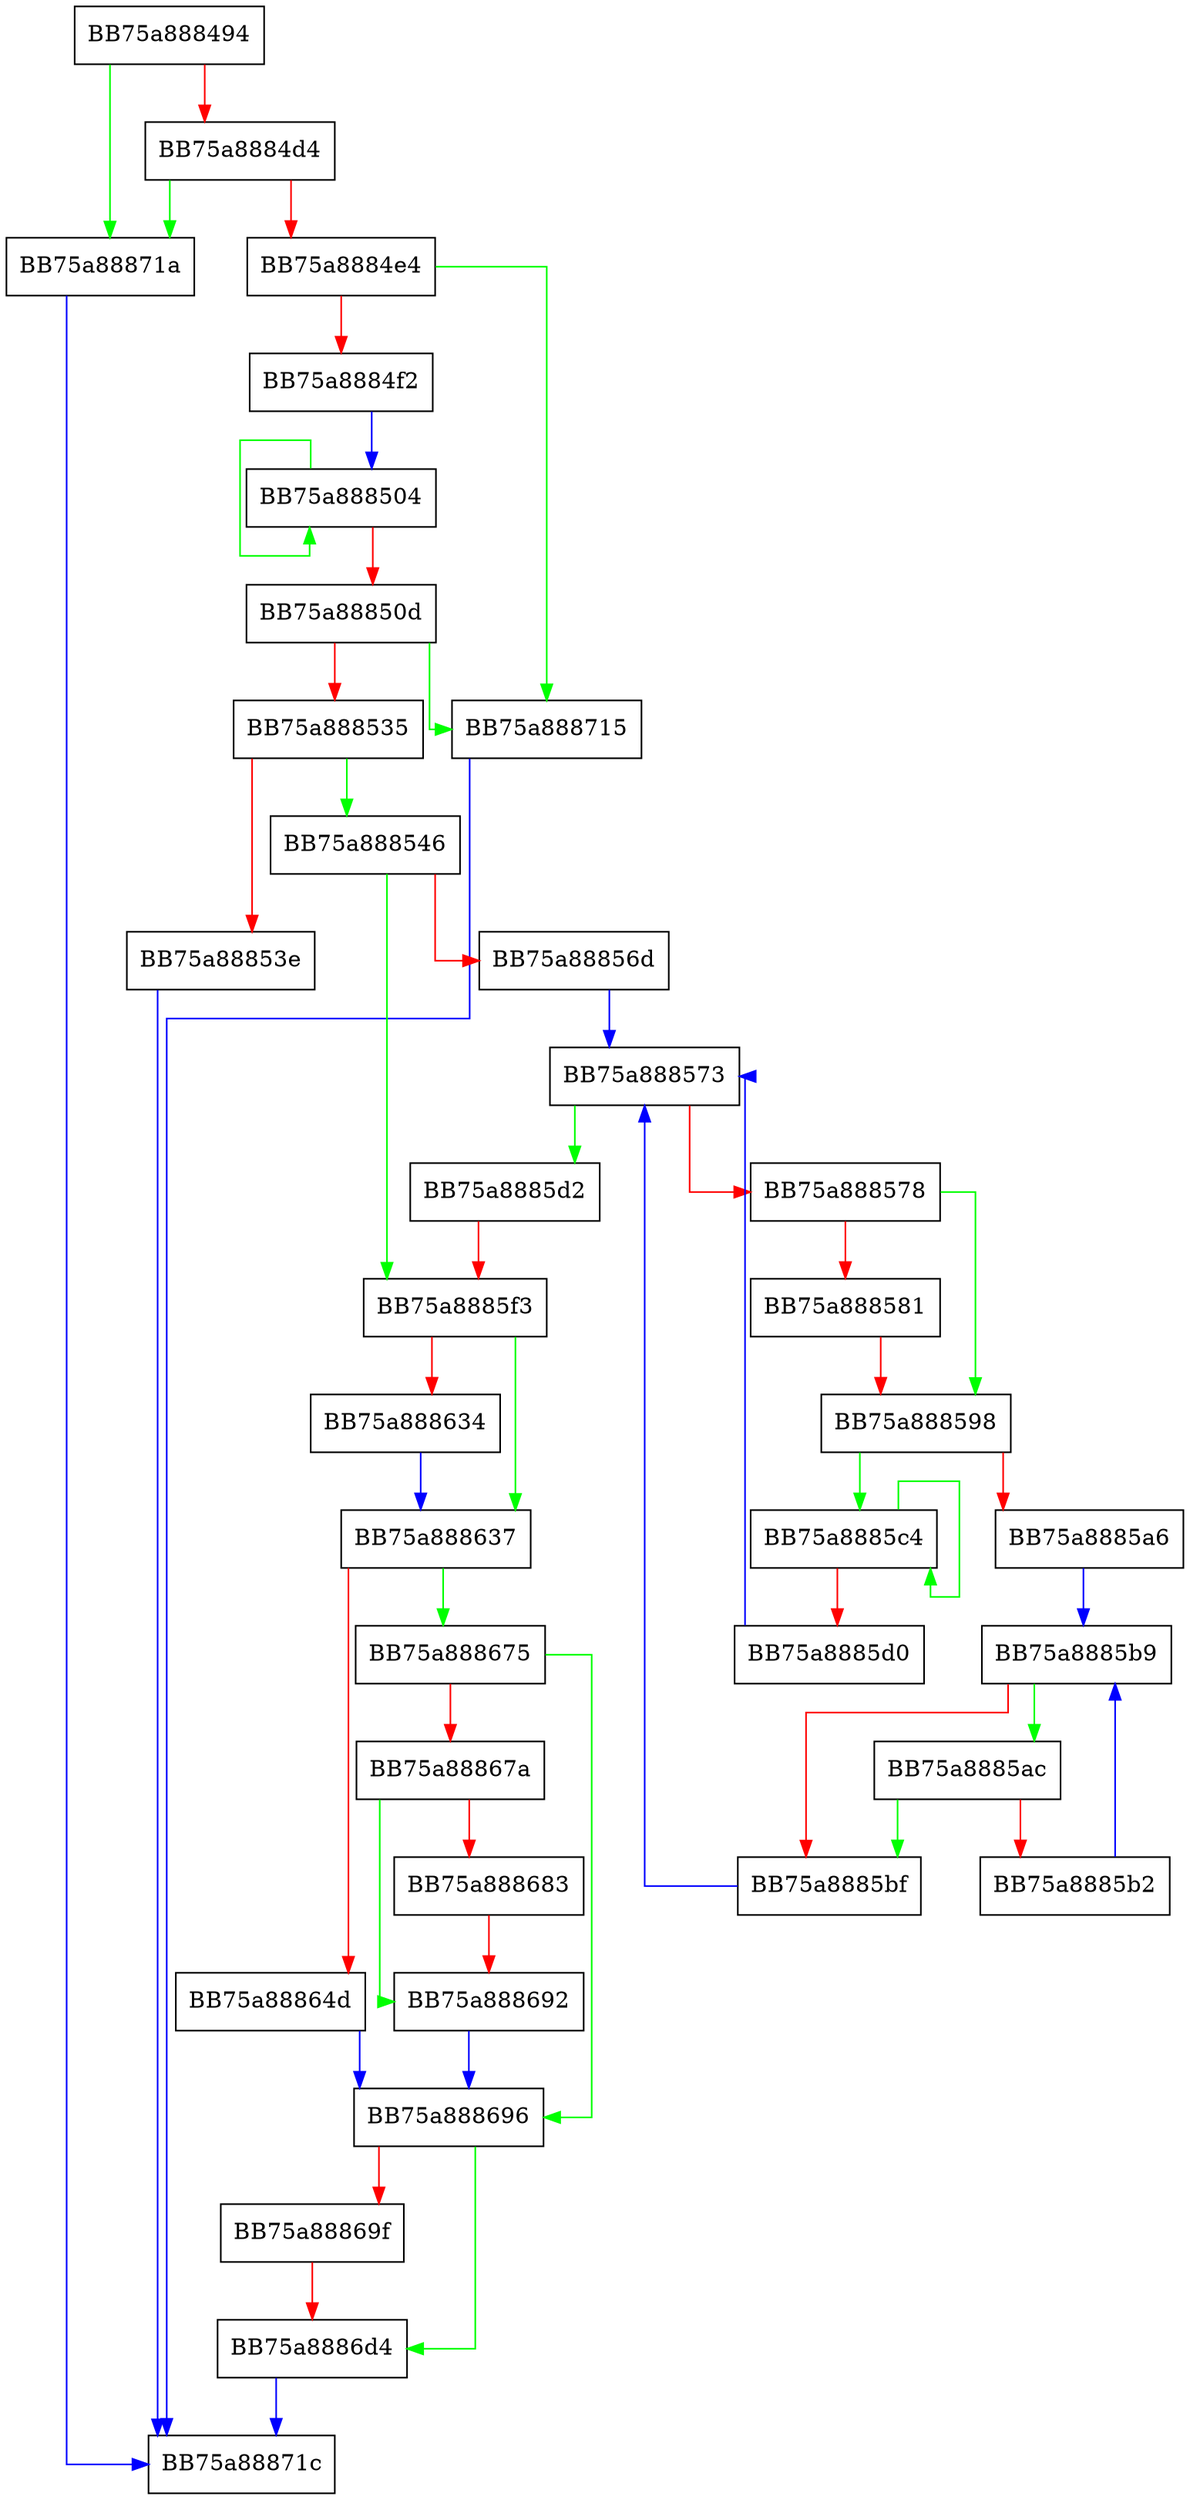 digraph klog {
  node [shape="box"];
  graph [splines=ortho];
  BB75a888494 -> BB75a88871a [color="green"];
  BB75a888494 -> BB75a8884d4 [color="red"];
  BB75a8884d4 -> BB75a88871a [color="green"];
  BB75a8884d4 -> BB75a8884e4 [color="red"];
  BB75a8884e4 -> BB75a888715 [color="green"];
  BB75a8884e4 -> BB75a8884f2 [color="red"];
  BB75a8884f2 -> BB75a888504 [color="blue"];
  BB75a888504 -> BB75a888504 [color="green"];
  BB75a888504 -> BB75a88850d [color="red"];
  BB75a88850d -> BB75a888715 [color="green"];
  BB75a88850d -> BB75a888535 [color="red"];
  BB75a888535 -> BB75a888546 [color="green"];
  BB75a888535 -> BB75a88853e [color="red"];
  BB75a88853e -> BB75a88871c [color="blue"];
  BB75a888546 -> BB75a8885f3 [color="green"];
  BB75a888546 -> BB75a88856d [color="red"];
  BB75a88856d -> BB75a888573 [color="blue"];
  BB75a888573 -> BB75a8885d2 [color="green"];
  BB75a888573 -> BB75a888578 [color="red"];
  BB75a888578 -> BB75a888598 [color="green"];
  BB75a888578 -> BB75a888581 [color="red"];
  BB75a888581 -> BB75a888598 [color="red"];
  BB75a888598 -> BB75a8885c4 [color="green"];
  BB75a888598 -> BB75a8885a6 [color="red"];
  BB75a8885a6 -> BB75a8885b9 [color="blue"];
  BB75a8885ac -> BB75a8885bf [color="green"];
  BB75a8885ac -> BB75a8885b2 [color="red"];
  BB75a8885b2 -> BB75a8885b9 [color="blue"];
  BB75a8885b9 -> BB75a8885ac [color="green"];
  BB75a8885b9 -> BB75a8885bf [color="red"];
  BB75a8885bf -> BB75a888573 [color="blue"];
  BB75a8885c4 -> BB75a8885c4 [color="green"];
  BB75a8885c4 -> BB75a8885d0 [color="red"];
  BB75a8885d0 -> BB75a888573 [color="blue"];
  BB75a8885d2 -> BB75a8885f3 [color="red"];
  BB75a8885f3 -> BB75a888637 [color="green"];
  BB75a8885f3 -> BB75a888634 [color="red"];
  BB75a888634 -> BB75a888637 [color="blue"];
  BB75a888637 -> BB75a888675 [color="green"];
  BB75a888637 -> BB75a88864d [color="red"];
  BB75a88864d -> BB75a888696 [color="blue"];
  BB75a888675 -> BB75a888696 [color="green"];
  BB75a888675 -> BB75a88867a [color="red"];
  BB75a88867a -> BB75a888692 [color="green"];
  BB75a88867a -> BB75a888683 [color="red"];
  BB75a888683 -> BB75a888692 [color="red"];
  BB75a888692 -> BB75a888696 [color="blue"];
  BB75a888696 -> BB75a8886d4 [color="green"];
  BB75a888696 -> BB75a88869f [color="red"];
  BB75a88869f -> BB75a8886d4 [color="red"];
  BB75a8886d4 -> BB75a88871c [color="blue"];
  BB75a888715 -> BB75a88871c [color="blue"];
  BB75a88871a -> BB75a88871c [color="blue"];
}
